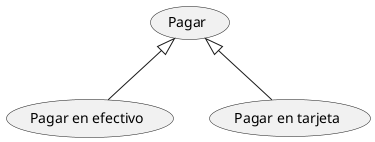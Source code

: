 @startuml
top to bottom direction

(Pagar) <|-- (Pagar en efectivo)
(Pagar) <|-- (Pagar en tarjeta)

@enduml